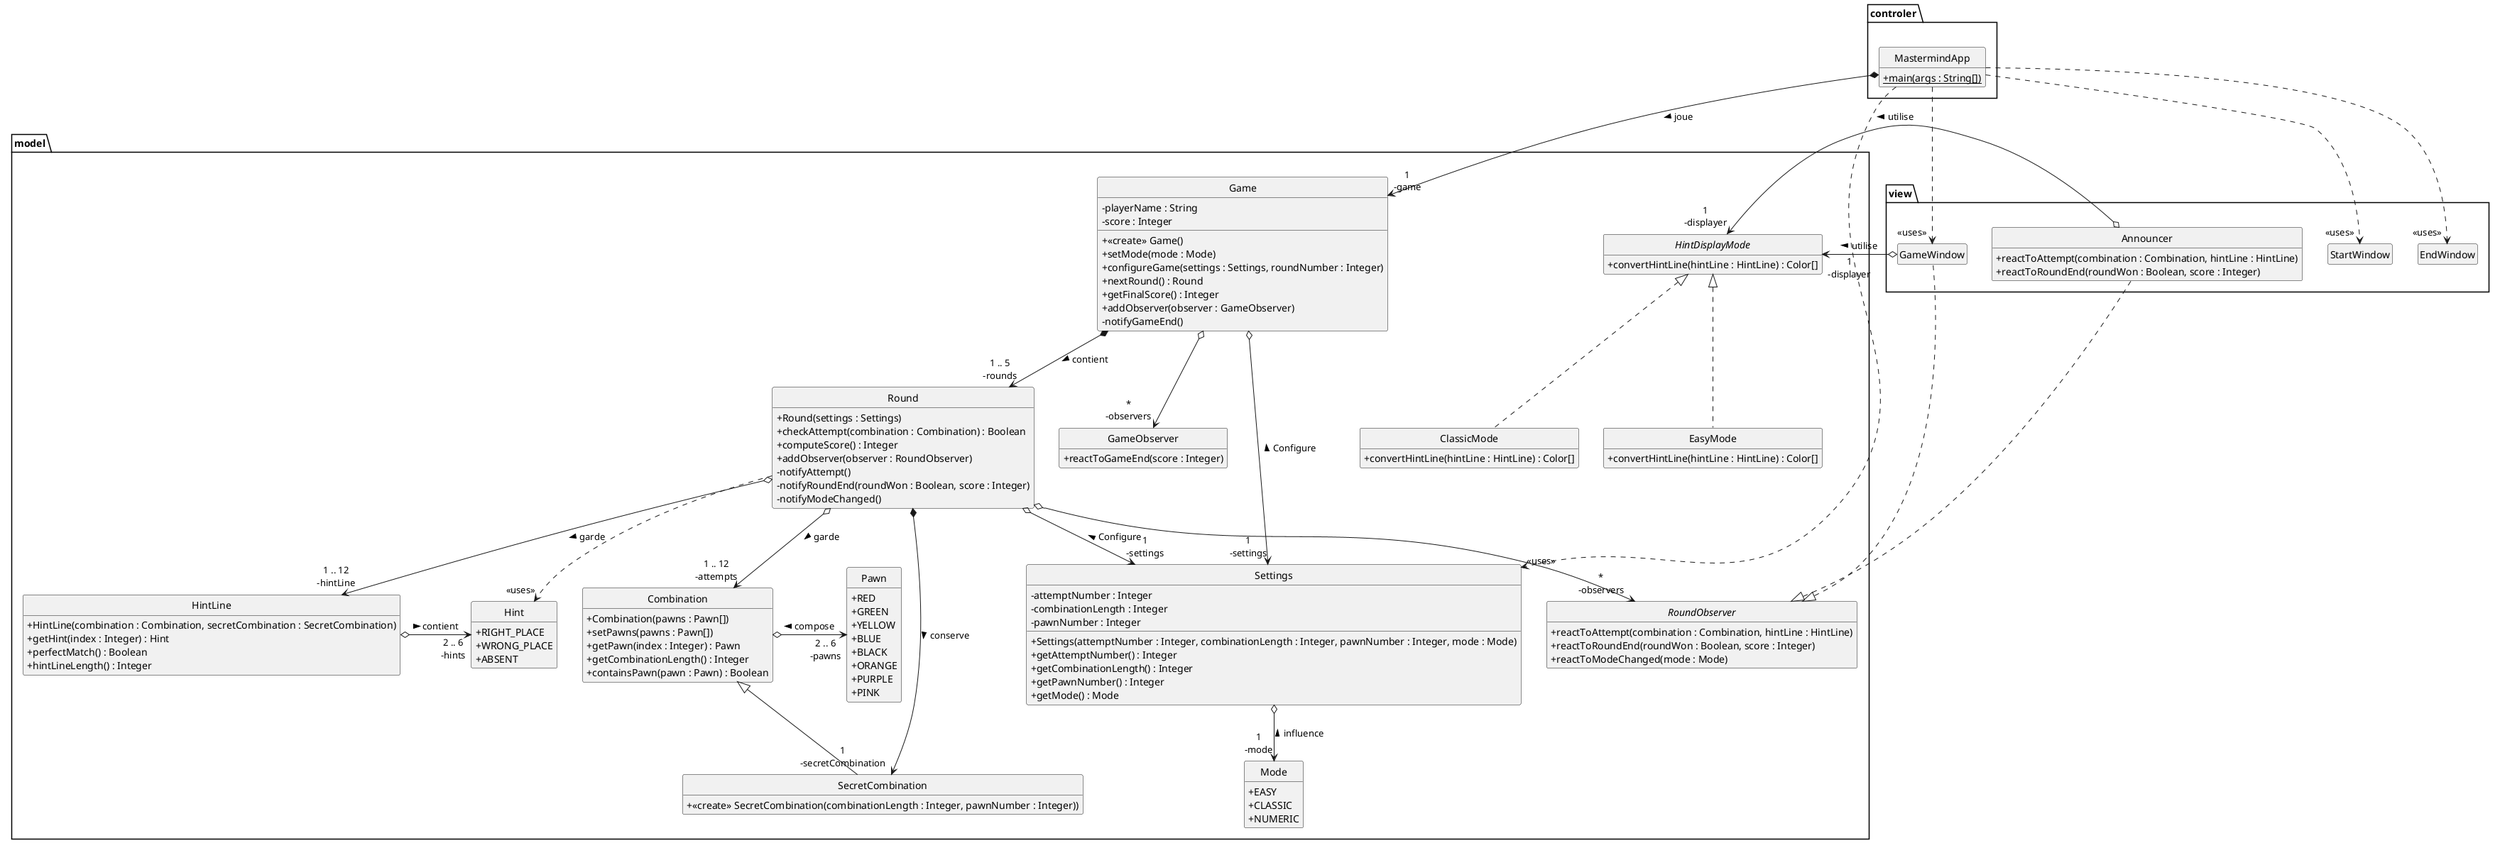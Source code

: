 @startuml
skinparam style strictuml
skinparam classAttributeIconSize 0
hide enum methods
hide empty members

interface model.HintDisplayMode {
    + convertHintLine(hintLine : HintLine) : Color[]
}

class model.ClassicMode implements model.HintDisplayMode {
    + convertHintLine(hintLine : HintLine) : Color[]
}

class model.EasyMode implements model.HintDisplayMode {
    + convertHintLine(hintLine : HintLine) : Color[]
}

enum model.Mode {
    + EASY
    + CLASSIC
    + NUMERIC
}

class view.GameWindow implements model.RoundObserver{

}

class view.StartWindow {
}

class view.EndWindow {
}

interface model.RoundObserver {
    + reactToAttempt(combination : Combination, hintLine : HintLine)
    + reactToRoundEnd(roundWon : Boolean, score : Integer)
    + reactToModeChanged(mode : Mode)
}

enum model.Pawn {
    + RED
    + GREEN
    + YELLOW
    + BLUE
    + BLACK
    + ORANGE
    + PURPLE
    + PINK
}

class model.Round {
    + Round(settings : Settings)
    + checkAttempt(combination : Combination) : Boolean
    + computeScore() : Integer
    + addObserver(observer : RoundObserver)
    - notifyAttempt()
    - notifyRoundEnd(roundWon : Boolean, score : Integer)
    - notifyModeChanged()
}

class model.Settings {
    + Settings(attemptNumber : Integer, combinationLength : Integer, pawnNumber : Integer, mode : Mode)
    - attemptNumber : Integer
    - combinationLength : Integer
    - pawnNumber : Integer
    + getAttemptNumber() : Integer
    + getCombinationLength() : Integer
    + getPawnNumber() : Integer
    + getMode() : Mode
}

class model.SecretCombination extends model.Combination{
    + <<create>> SecretCombination(combinationLength : Integer, pawnNumber : Integer))
}

class model.Combination {
    + Combination(pawns : Pawn[])
    + setPawns(pawns : Pawn[])
    + getPawn(index : Integer) : Pawn
    + getCombinationLength() : Integer
    + containsPawn(pawn : Pawn) : Boolean
}

class model.HintLine {
    + HintLine(combination : Combination, secretCombination : SecretCombination)
    + getHint(index : Integer) : Hint
    + perfectMatch() : Boolean
    + hintLineLength() : Integer
}

class model.Game {
    - playerName : String
    - score : Integer
    + <<create>> Game()
    + setMode(mode : Mode)
    + configureGame(settings : Settings, roundNumber : Integer)
    + nextRound() : Round
    + getFinalScore() : Integer
    + addObserver(observer : GameObserver)
    - notifyGameEnd()
}

enum model.Hint {
    + RIGHT_PLACE
    + WRONG_PLACE
    + ABSENT
}

class controler.MastermindApp {
    + {static} main(args : String[])
}

class view.Announcer implements model.RoundObserver{
    + reactToAttempt(combination : Combination, hintLine : HintLine)
    + reactToRoundEnd(roundWon : Boolean, score : Integer)
}

class model.GameObserver {
    + reactToGameEnd(score : Integer)
}

controler.MastermindApp ..> "<<uses>>" model.Settings
model.Game o--> "1\n-settings" model.Settings : Configure <
model.Settings o--> "1\n-mode" model.Mode : influence <
model.Round o--> "1\n-settings" model.Settings : Configure <
model.Round *--> "1\n-secretCombination" model.SecretCombination : conserve >
model.Round o--> "1 .. 12\n-attempts" model.Combination : garde >
model.Round o--> "1 .. 12\n-hintLine" model.HintLine : > garde
model.Round ..> "<<uses>>" model.Hint
model.HintLine o-> "2 .. 6\n-hints" model.Hint : contient >
model.Game *--> "1 .. 5\n-rounds" model.Round : contient >
model.Game o--> "*\n-observers" model.GameObserver
model.Combination o-> "2 .. 6\n-pawns" model.Pawn : compose <
controler.MastermindApp *--> "1\n-game" model.Game : joue >
controler.MastermindApp ..> "<<uses>>" view.EndWindow
controler.MastermindApp ..> "<<uses>>" view.GameWindow
controler.MastermindApp ..> "<<uses>>" view.StartWindow
model.Round o--> "*\n-observers" model.RoundObserver
view.GameWindow o--> "1\n-displayer" model.HintDisplayMode : utilise >
view.Announcer o--> "1\n-displayer" model.HintDisplayMode : utilise >


@enduml